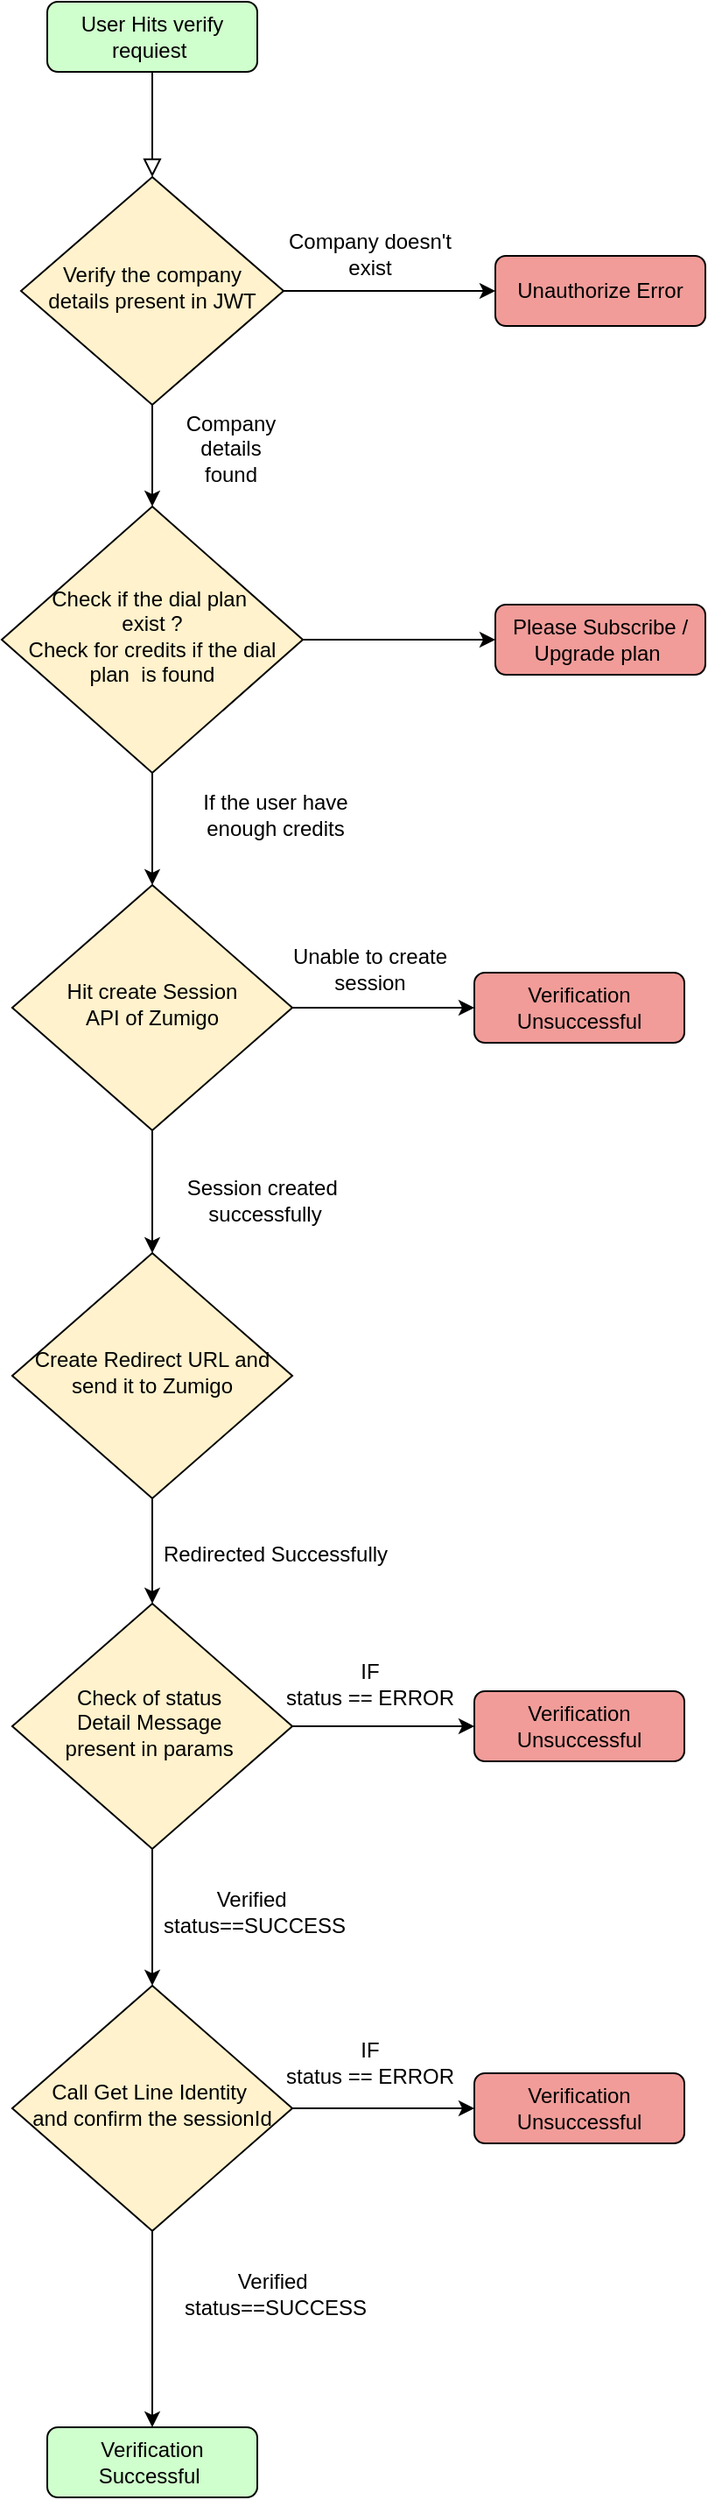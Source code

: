 <mxfile version="20.8.0" type="github">
  <diagram id="C5RBs43oDa-KdzZeNtuy" name="Page-1">
    <mxGraphModel dx="834" dy="1604" grid="1" gridSize="12" guides="1" tooltips="1" connect="1" arrows="1" fold="1" page="1" pageScale="1" pageWidth="1169" pageHeight="1654" math="0" shadow="0">
      <root>
        <mxCell id="WIyWlLk6GJQsqaUBKTNV-0" />
        <mxCell id="WIyWlLk6GJQsqaUBKTNV-1" parent="WIyWlLk6GJQsqaUBKTNV-0" />
        <mxCell id="WIyWlLk6GJQsqaUBKTNV-2" value="" style="rounded=0;html=1;jettySize=auto;orthogonalLoop=1;fontSize=11;endArrow=block;endFill=0;endSize=8;strokeWidth=1;shadow=0;labelBackgroundColor=none;edgeStyle=orthogonalEdgeStyle;" parent="WIyWlLk6GJQsqaUBKTNV-1" source="WIyWlLk6GJQsqaUBKTNV-3" target="WIyWlLk6GJQsqaUBKTNV-6" edge="1">
          <mxGeometry relative="1" as="geometry" />
        </mxCell>
        <mxCell id="WIyWlLk6GJQsqaUBKTNV-3" value="User Hits verify requiest&amp;nbsp;" style="rounded=1;whiteSpace=wrap;html=1;fontSize=12;glass=0;strokeWidth=1;shadow=0;fillColor=#CFFFCC;" parent="WIyWlLk6GJQsqaUBKTNV-1" vertex="1">
          <mxGeometry x="476" y="108" width="120" height="40" as="geometry" />
        </mxCell>
        <mxCell id="1klSitLvmBeNu_u6E4wS-26" value="" style="edgeStyle=orthogonalEdgeStyle;rounded=0;orthogonalLoop=1;jettySize=auto;html=1;" edge="1" parent="WIyWlLk6GJQsqaUBKTNV-1" source="WIyWlLk6GJQsqaUBKTNV-6" target="WIyWlLk6GJQsqaUBKTNV-7">
          <mxGeometry relative="1" as="geometry" />
        </mxCell>
        <mxCell id="1klSitLvmBeNu_u6E4wS-34" value="" style="edgeStyle=orthogonalEdgeStyle;rounded=0;orthogonalLoop=1;jettySize=auto;html=1;" edge="1" parent="WIyWlLk6GJQsqaUBKTNV-1" source="WIyWlLk6GJQsqaUBKTNV-6" target="1klSitLvmBeNu_u6E4wS-31">
          <mxGeometry relative="1" as="geometry" />
        </mxCell>
        <mxCell id="WIyWlLk6GJQsqaUBKTNV-6" value="Verify the company details present in JWT" style="rhombus;whiteSpace=wrap;html=1;shadow=0;fontFamily=Helvetica;fontSize=12;align=center;strokeWidth=1;spacing=6;spacingTop=-4;fillColor=#FFF2CC;" parent="WIyWlLk6GJQsqaUBKTNV-1" vertex="1">
          <mxGeometry x="461" y="208" width="150" height="130" as="geometry" />
        </mxCell>
        <mxCell id="WIyWlLk6GJQsqaUBKTNV-7" value="Unauthorize Error" style="rounded=1;whiteSpace=wrap;html=1;fontSize=12;glass=0;strokeWidth=1;shadow=0;fillColor=#F19C99;" parent="WIyWlLk6GJQsqaUBKTNV-1" vertex="1">
          <mxGeometry x="732" y="253" width="120" height="40" as="geometry" />
        </mxCell>
        <mxCell id="1klSitLvmBeNu_u6E4wS-2" value="" style="edgeStyle=orthogonalEdgeStyle;rounded=0;orthogonalLoop=1;jettySize=auto;html=1;" edge="1" parent="WIyWlLk6GJQsqaUBKTNV-1" source="WIyWlLk6GJQsqaUBKTNV-10" target="WIyWlLk6GJQsqaUBKTNV-12">
          <mxGeometry relative="1" as="geometry" />
        </mxCell>
        <mxCell id="1klSitLvmBeNu_u6E4wS-3" value="" style="edgeStyle=orthogonalEdgeStyle;rounded=0;orthogonalLoop=1;jettySize=auto;html=1;" edge="1" parent="WIyWlLk6GJQsqaUBKTNV-1" source="WIyWlLk6GJQsqaUBKTNV-10" target="1klSitLvmBeNu_u6E4wS-1">
          <mxGeometry relative="1" as="geometry" />
        </mxCell>
        <mxCell id="WIyWlLk6GJQsqaUBKTNV-10" value="Hit create Session &lt;br&gt;API of Zumigo" style="rhombus;whiteSpace=wrap;html=1;shadow=0;fontFamily=Helvetica;fontSize=12;align=center;strokeWidth=1;spacing=6;spacingTop=-4;fillColor=#FFF2CC;" parent="WIyWlLk6GJQsqaUBKTNV-1" vertex="1">
          <mxGeometry x="456" y="612" width="160" height="140" as="geometry" />
        </mxCell>
        <mxCell id="WIyWlLk6GJQsqaUBKTNV-12" value="Verification Unsuccessful" style="rounded=1;whiteSpace=wrap;html=1;fontSize=12;glass=0;strokeWidth=1;shadow=0;fillColor=#F19C99;" parent="WIyWlLk6GJQsqaUBKTNV-1" vertex="1">
          <mxGeometry x="720" y="662" width="120" height="40" as="geometry" />
        </mxCell>
        <mxCell id="1klSitLvmBeNu_u6E4wS-8" value="" style="edgeStyle=orthogonalEdgeStyle;rounded=0;orthogonalLoop=1;jettySize=auto;html=1;" edge="1" parent="WIyWlLk6GJQsqaUBKTNV-1" source="1klSitLvmBeNu_u6E4wS-1" target="1klSitLvmBeNu_u6E4wS-7">
          <mxGeometry relative="1" as="geometry" />
        </mxCell>
        <mxCell id="1klSitLvmBeNu_u6E4wS-1" value="Create Redirect URL and &lt;br&gt;send it to Zumigo" style="rhombus;whiteSpace=wrap;html=1;shadow=0;fontFamily=Helvetica;fontSize=12;align=center;strokeWidth=1;spacing=6;spacingTop=-4;fillColor=#FFF2CC;" vertex="1" parent="WIyWlLk6GJQsqaUBKTNV-1">
          <mxGeometry x="456" y="822" width="160" height="140" as="geometry" />
        </mxCell>
        <mxCell id="1klSitLvmBeNu_u6E4wS-10" value="" style="edgeStyle=orthogonalEdgeStyle;rounded=0;orthogonalLoop=1;jettySize=auto;html=1;" edge="1" parent="WIyWlLk6GJQsqaUBKTNV-1" source="1klSitLvmBeNu_u6E4wS-7" target="1klSitLvmBeNu_u6E4wS-9">
          <mxGeometry relative="1" as="geometry" />
        </mxCell>
        <mxCell id="1klSitLvmBeNu_u6E4wS-16" value="" style="edgeStyle=orthogonalEdgeStyle;rounded=0;orthogonalLoop=1;jettySize=auto;html=1;" edge="1" parent="WIyWlLk6GJQsqaUBKTNV-1" source="1klSitLvmBeNu_u6E4wS-7" target="1klSitLvmBeNu_u6E4wS-14">
          <mxGeometry relative="1" as="geometry" />
        </mxCell>
        <mxCell id="1klSitLvmBeNu_u6E4wS-7" value="Check of status&amp;nbsp;&lt;br&gt;Detail Message&amp;nbsp;&lt;br&gt;present in params&amp;nbsp;" style="rhombus;whiteSpace=wrap;html=1;shadow=0;fontFamily=Helvetica;fontSize=12;align=center;strokeWidth=1;spacing=6;spacingTop=-4;fillColor=#FFF2CC;" vertex="1" parent="WIyWlLk6GJQsqaUBKTNV-1">
          <mxGeometry x="456" y="1022" width="160" height="140" as="geometry" />
        </mxCell>
        <mxCell id="1klSitLvmBeNu_u6E4wS-13" value="" style="edgeStyle=orthogonalEdgeStyle;rounded=0;orthogonalLoop=1;jettySize=auto;html=1;" edge="1" parent="WIyWlLk6GJQsqaUBKTNV-1" source="1klSitLvmBeNu_u6E4wS-9" target="1klSitLvmBeNu_u6E4wS-12">
          <mxGeometry relative="1" as="geometry" />
        </mxCell>
        <mxCell id="1klSitLvmBeNu_u6E4wS-17" value="" style="edgeStyle=orthogonalEdgeStyle;rounded=0;orthogonalLoop=1;jettySize=auto;html=1;" edge="1" parent="WIyWlLk6GJQsqaUBKTNV-1" source="1klSitLvmBeNu_u6E4wS-9" target="1klSitLvmBeNu_u6E4wS-15">
          <mxGeometry relative="1" as="geometry" />
        </mxCell>
        <mxCell id="1klSitLvmBeNu_u6E4wS-9" value="Call Get Line Identity&amp;nbsp;&lt;br&gt;and confirm the sessionId" style="rhombus;whiteSpace=wrap;html=1;shadow=0;fontFamily=Helvetica;fontSize=12;align=center;strokeWidth=1;spacing=6;spacingTop=-4;fillColor=#FFF2CC;" vertex="1" parent="WIyWlLk6GJQsqaUBKTNV-1">
          <mxGeometry x="456" y="1240" width="160" height="140" as="geometry" />
        </mxCell>
        <mxCell id="1klSitLvmBeNu_u6E4wS-12" value="Verification Successful&amp;nbsp;" style="rounded=1;whiteSpace=wrap;html=1;fontSize=12;glass=0;strokeWidth=1;shadow=0;fillColor=#CFFFCC;" vertex="1" parent="WIyWlLk6GJQsqaUBKTNV-1">
          <mxGeometry x="476" y="1492" width="120" height="40" as="geometry" />
        </mxCell>
        <mxCell id="1klSitLvmBeNu_u6E4wS-14" value="Verification Unsuccessful" style="rounded=1;whiteSpace=wrap;html=1;fontSize=12;glass=0;strokeWidth=1;shadow=0;fillColor=#F19C99;" vertex="1" parent="WIyWlLk6GJQsqaUBKTNV-1">
          <mxGeometry x="720" y="1072" width="120" height="40" as="geometry" />
        </mxCell>
        <mxCell id="1klSitLvmBeNu_u6E4wS-15" value="Verification&lt;br&gt;Unsuccessful" style="rounded=1;whiteSpace=wrap;html=1;fontSize=12;glass=0;strokeWidth=1;shadow=0;fillColor=#F19C99;" vertex="1" parent="WIyWlLk6GJQsqaUBKTNV-1">
          <mxGeometry x="720" y="1290" width="120" height="40" as="geometry" />
        </mxCell>
        <mxCell id="1klSitLvmBeNu_u6E4wS-19" value="Unable to create &lt;br&gt;session" style="text;html=1;align=center;verticalAlign=middle;resizable=0;points=[];autosize=1;strokeColor=none;fillColor=none;" vertex="1" parent="WIyWlLk6GJQsqaUBKTNV-1">
          <mxGeometry x="600" y="636" width="120" height="48" as="geometry" />
        </mxCell>
        <mxCell id="1klSitLvmBeNu_u6E4wS-20" value="IF &lt;br&gt;status == ERROR" style="text;html=1;align=center;verticalAlign=middle;resizable=0;points=[];autosize=1;strokeColor=none;fillColor=none;" vertex="1" parent="WIyWlLk6GJQsqaUBKTNV-1">
          <mxGeometry x="600" y="1044" width="120" height="48" as="geometry" />
        </mxCell>
        <mxCell id="1klSitLvmBeNu_u6E4wS-21" value="Verified&amp;nbsp;&lt;br&gt;status==SUCCESS" style="text;html=1;align=center;verticalAlign=middle;resizable=0;points=[];autosize=1;strokeColor=none;fillColor=none;" vertex="1" parent="WIyWlLk6GJQsqaUBKTNV-1">
          <mxGeometry x="528" y="1174" width="132" height="48" as="geometry" />
        </mxCell>
        <mxCell id="1klSitLvmBeNu_u6E4wS-22" value="Verified&amp;nbsp;&lt;br&gt;status==SUCCESS" style="text;html=1;align=center;verticalAlign=middle;resizable=0;points=[];autosize=1;strokeColor=none;fillColor=none;" vertex="1" parent="WIyWlLk6GJQsqaUBKTNV-1">
          <mxGeometry x="540" y="1392" width="132" height="48" as="geometry" />
        </mxCell>
        <mxCell id="1klSitLvmBeNu_u6E4wS-23" value="IF &lt;br&gt;status == ERROR" style="text;html=1;align=center;verticalAlign=middle;resizable=0;points=[];autosize=1;strokeColor=none;fillColor=none;" vertex="1" parent="WIyWlLk6GJQsqaUBKTNV-1">
          <mxGeometry x="600" y="1260" width="120" height="48" as="geometry" />
        </mxCell>
        <mxCell id="1klSitLvmBeNu_u6E4wS-24" value="Session created&amp;nbsp;&lt;br&gt;successfully" style="text;html=1;align=center;verticalAlign=middle;resizable=0;points=[];autosize=1;strokeColor=none;fillColor=none;" vertex="1" parent="WIyWlLk6GJQsqaUBKTNV-1">
          <mxGeometry x="540" y="768" width="120" height="48" as="geometry" />
        </mxCell>
        <mxCell id="1klSitLvmBeNu_u6E4wS-25" value="Redirected Successfully" style="text;html=1;align=center;verticalAlign=middle;resizable=0;points=[];autosize=1;strokeColor=none;fillColor=none;" vertex="1" parent="WIyWlLk6GJQsqaUBKTNV-1">
          <mxGeometry x="528" y="982" width="156" height="24" as="geometry" />
        </mxCell>
        <mxCell id="1klSitLvmBeNu_u6E4wS-28" value="Company doesn&#39;t&lt;br&gt;exist" style="text;html=1;align=center;verticalAlign=middle;resizable=0;points=[];autosize=1;strokeColor=none;fillColor=none;" vertex="1" parent="WIyWlLk6GJQsqaUBKTNV-1">
          <mxGeometry x="600" y="228" width="120" height="48" as="geometry" />
        </mxCell>
        <mxCell id="1klSitLvmBeNu_u6E4wS-29" value="Company details found" style="text;strokeColor=none;align=center;fillColor=none;html=1;verticalAlign=middle;whiteSpace=wrap;rounded=0;" vertex="1" parent="WIyWlLk6GJQsqaUBKTNV-1">
          <mxGeometry x="551" y="348" width="60" height="30" as="geometry" />
        </mxCell>
        <mxCell id="1klSitLvmBeNu_u6E4wS-35" value="" style="edgeStyle=orthogonalEdgeStyle;rounded=0;orthogonalLoop=1;jettySize=auto;html=1;" edge="1" parent="WIyWlLk6GJQsqaUBKTNV-1" source="1klSitLvmBeNu_u6E4wS-31" target="WIyWlLk6GJQsqaUBKTNV-10">
          <mxGeometry relative="1" as="geometry" />
        </mxCell>
        <mxCell id="1klSitLvmBeNu_u6E4wS-38" value="" style="edgeStyle=orthogonalEdgeStyle;rounded=0;orthogonalLoop=1;jettySize=auto;html=1;" edge="1" parent="WIyWlLk6GJQsqaUBKTNV-1" source="1klSitLvmBeNu_u6E4wS-31" target="1klSitLvmBeNu_u6E4wS-36">
          <mxGeometry relative="1" as="geometry" />
        </mxCell>
        <mxCell id="1klSitLvmBeNu_u6E4wS-31" value="Check if the dial plan&amp;nbsp;&lt;br&gt;exist ?&lt;br&gt;Check for credits if the dial plan&amp;nbsp; is found" style="rhombus;whiteSpace=wrap;html=1;shadow=0;fontFamily=Helvetica;fontSize=12;align=center;strokeWidth=1;spacing=6;spacingTop=-4;fillColor=#FFF2CC;" vertex="1" parent="WIyWlLk6GJQsqaUBKTNV-1">
          <mxGeometry x="450" y="396" width="172" height="152" as="geometry" />
        </mxCell>
        <mxCell id="1klSitLvmBeNu_u6E4wS-36" value="Please Subscribe / Upgrade plan&amp;nbsp;" style="rounded=1;whiteSpace=wrap;html=1;fontSize=12;glass=0;strokeWidth=1;shadow=0;fillColor=#F19C99;" vertex="1" parent="WIyWlLk6GJQsqaUBKTNV-1">
          <mxGeometry x="732" y="452" width="120" height="40" as="geometry" />
        </mxCell>
        <mxCell id="1klSitLvmBeNu_u6E4wS-39" value="If the user have &lt;br&gt;enough credits" style="text;html=1;align=center;verticalAlign=middle;resizable=0;points=[];autosize=1;strokeColor=none;fillColor=none;" vertex="1" parent="WIyWlLk6GJQsqaUBKTNV-1">
          <mxGeometry x="552" y="548" width="108" height="48" as="geometry" />
        </mxCell>
      </root>
    </mxGraphModel>
  </diagram>
</mxfile>
